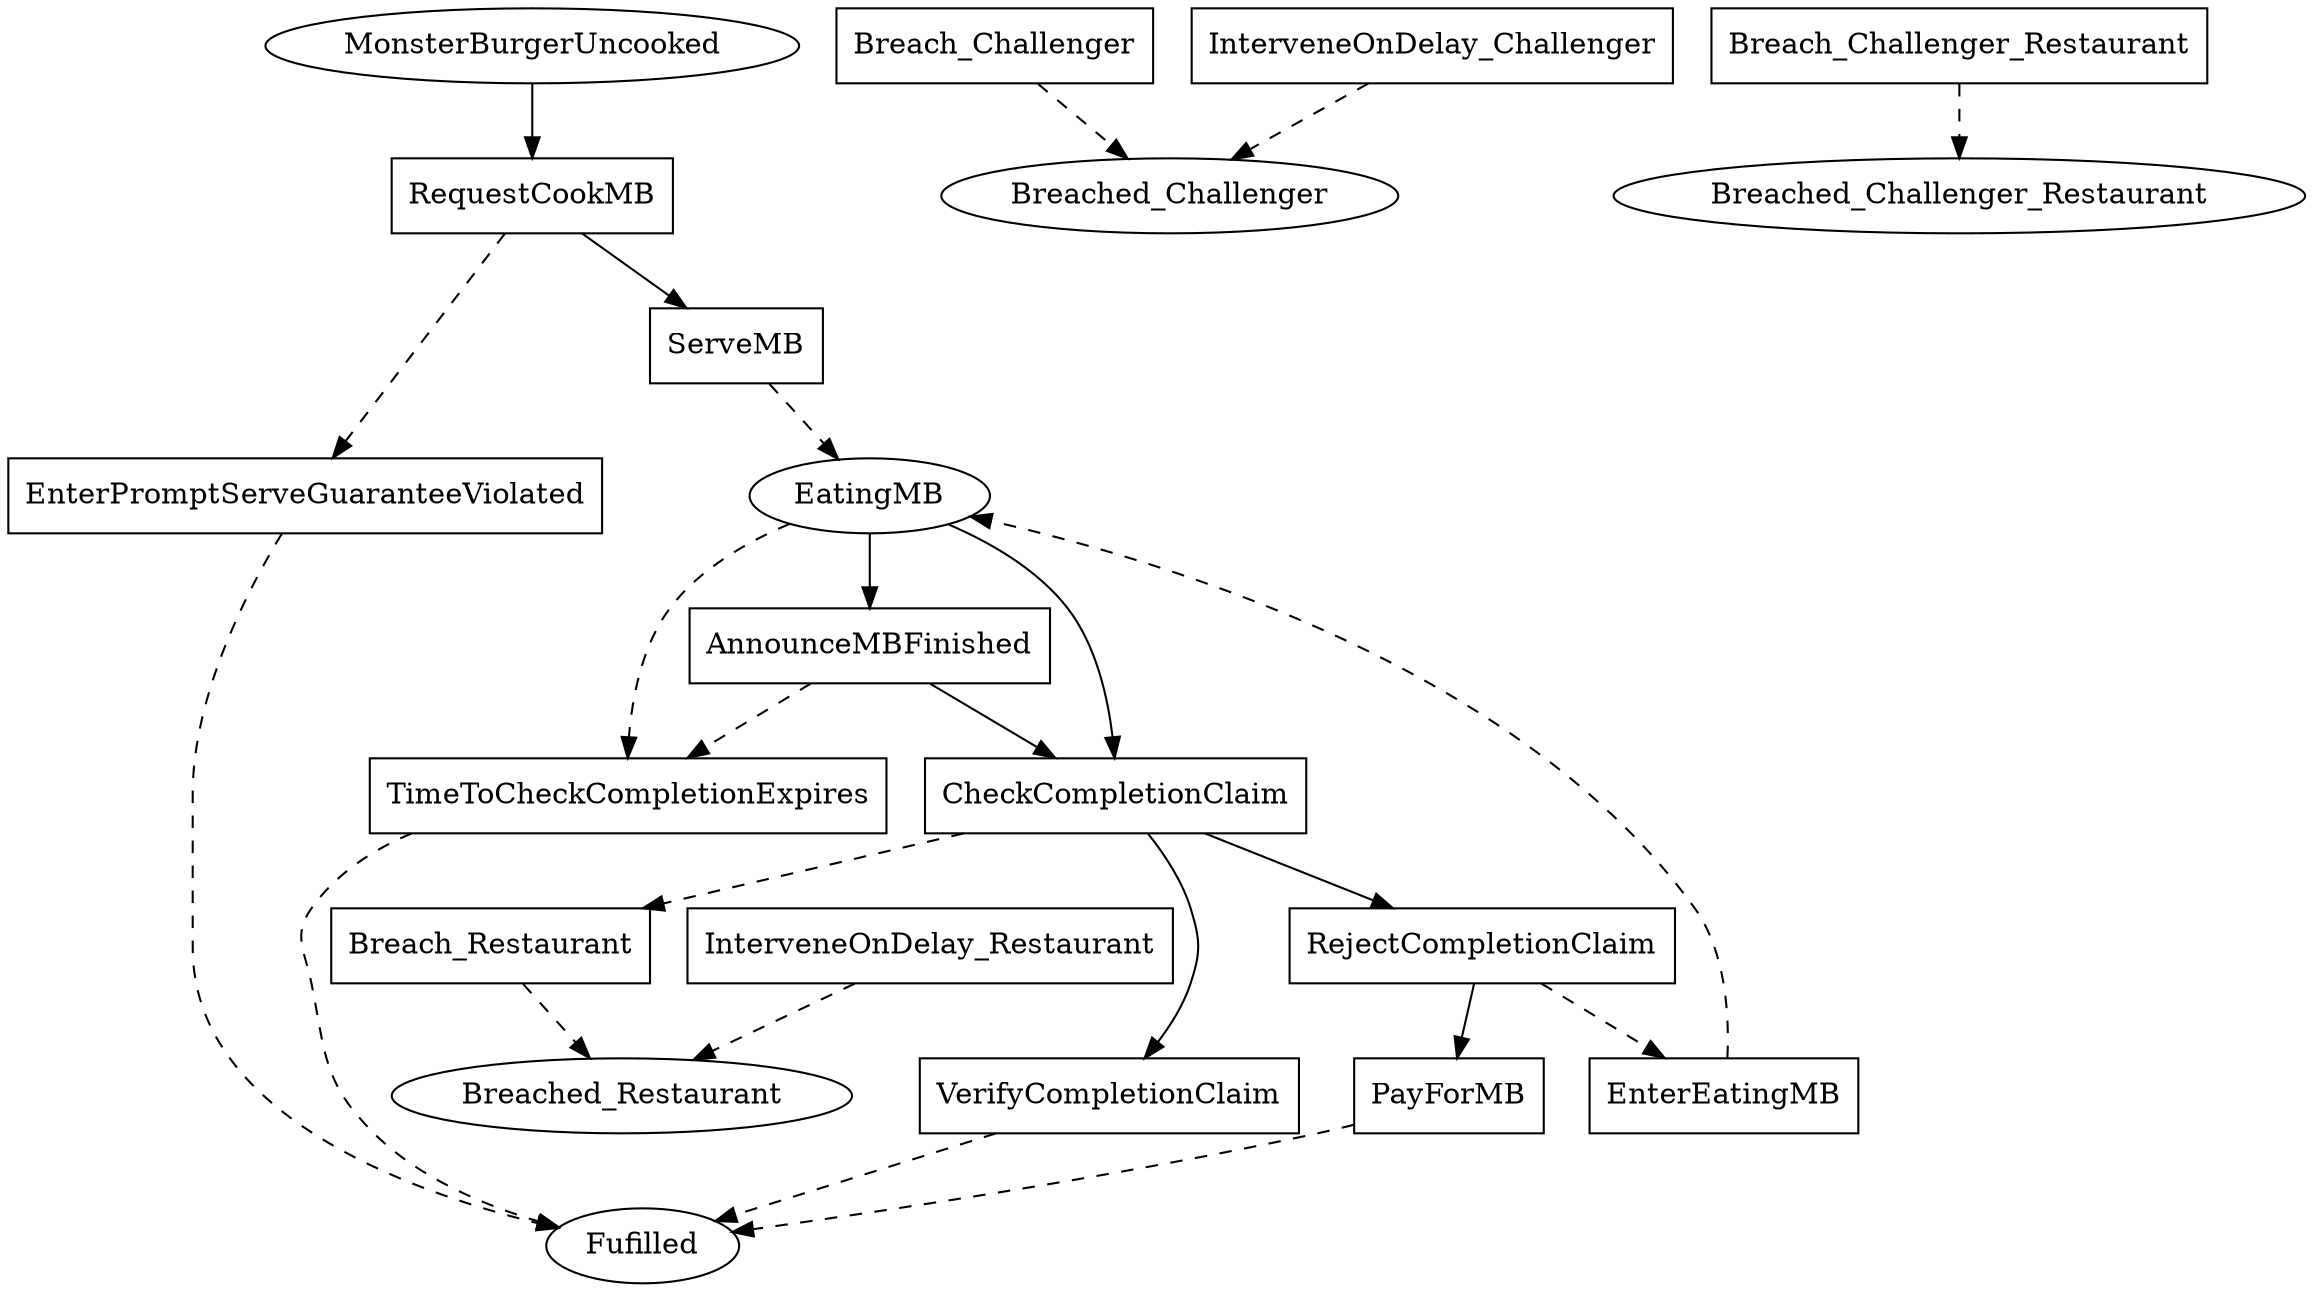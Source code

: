// THIS IS A GENERATED FILE. DO NOT EDIT.

digraph Monster_Burger {    
    Fulfilled[label=Fufilled];
    MonsterBurgerUncooked[label=MonsterBurgerUncooked];
	EatingMB[label=EatingMB];
	Breached_Restaurant[label=Breached_Restaurant];
	Breached_Challenger[label=Breached_Challenger];
	Breached_Challenger_Restaurant[label=Breached_Challenger_Restaurant]
    
     
    RequestCookMB[label=RequestCookMB,shape=box];
	ServeMB[label=ServeMB,shape=box];
	EnterPromptServeGuaranteeViolated[label=EnterPromptServeGuaranteeViolated,shape=box];
	EnterEatingMB[label=EnterEatingMB,shape=box];
	AnnounceMBFinished[label=AnnounceMBFinished,shape=box];
	TimeToCheckCompletionExpires[label=TimeToCheckCompletionExpires,shape=box];
	CheckCompletionClaim[label=CheckCompletionClaim,shape=box];
	RejectCompletionClaim[label=RejectCompletionClaim,shape=box];
	PayForMB[label=PayForMB,shape=box];
	VerifyCompletionClaim[label=VerifyCompletionClaim,shape=box];
	Breach_Restaurant[label=Breach_Restaurant,shape=box];
	Breach_Challenger[label=Breach_Challenger,shape=box];
	Breach_Challenger_Restaurant[label=Breach_Challenger_Restaurant,shape=box];
	InterveneOnDelay_Challenger[label=InterveneOnDelay_Challenger,shape=box];
	InterveneOnDelay_Restaurant[label=InterveneOnDelay_Restaurant,shape=box]    
    
    
    
    MonsterBurgerUncooked -> RequestCookMB;
	RequestCookMB -> ServeMB;
	RequestCookMB -> EnterPromptServeGuaranteeViolated [style=dashed];
	EatingMB -> AnnounceMBFinished;
	EatingMB -> CheckCompletionClaim;
	EatingMB -> TimeToCheckCompletionExpires [style=dashed];
	AnnounceMBFinished -> CheckCompletionClaim;
	AnnounceMBFinished -> TimeToCheckCompletionExpires [style=dashed];
	CheckCompletionClaim -> VerifyCompletionClaim;
	CheckCompletionClaim -> RejectCompletionClaim;
	CheckCompletionClaim -> Breach_Restaurant [style=dashed];
	RejectCompletionClaim -> EnterEatingMB [style=dashed];
	RejectCompletionClaim -> PayForMB
    
    ServeMB -> EatingMB [style=dashed];
	EnterPromptServeGuaranteeViolated -> Fulfilled [style=dashed];
	EnterEatingMB -> EatingMB [style=dashed];
	TimeToCheckCompletionExpires -> Fulfilled [style=dashed];
	PayForMB -> Fulfilled [style=dashed];
	VerifyCompletionClaim -> Fulfilled [style=dashed];
	Breach_Restaurant -> Breached_Restaurant [style=dashed];
	Breach_Challenger -> Breached_Challenger [style=dashed];
	Breach_Challenger_Restaurant -> Breached_Challenger_Restaurant [style=dashed];
	InterveneOnDelay_Challenger -> Breached_Challenger [style=dashed];
	InterveneOnDelay_Restaurant -> Breached_Restaurant [style=dashed];
	     
    
       
}